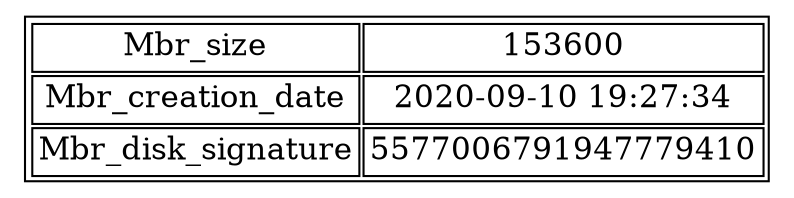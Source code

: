 digraph test { graph [ratio=fill];node [label="Grafica", fontsize=15, shape=plaintext];graph [bb="0,0,352,154"];arset [label=<<TABLE><TR><TD>Mbr_size</TD><TD>153600</TD></TR><TR><TD>Mbr_creation_date</TD><TD>2020-09-10 19:27:34</TD></TR><TR><TD>Mbr_disk_signature</TD><TD>5577006791947779410</TD></TR></TABLE>>, ];}